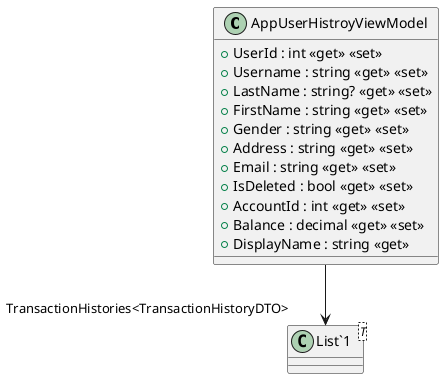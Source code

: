 @startuml
class AppUserHistroyViewModel {
    + UserId : int <<get>> <<set>>
    + Username : string <<get>> <<set>>
    + LastName : string? <<get>> <<set>>
    + FirstName : string <<get>> <<set>>
    + Gender : string <<get>> <<set>>
    + Address : string <<get>> <<set>>
    + Email : string <<get>> <<set>>
    + IsDeleted : bool <<get>> <<set>>
    + AccountId : int <<get>> <<set>>
    + Balance : decimal <<get>> <<set>>
    + DisplayName : string <<get>>
}
class "List`1"<T> {
}
AppUserHistroyViewModel --> "TransactionHistories<TransactionHistoryDTO>" "List`1"
@enduml
